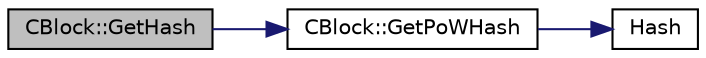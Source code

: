 digraph "CBlock::GetHash"
{
  edge [fontname="Helvetica",fontsize="10",labelfontname="Helvetica",labelfontsize="10"];
  node [fontname="Helvetica",fontsize="10",shape=record];
  rankdir="LR";
  Node48 [label="CBlock::GetHash",height=0.2,width=0.4,color="black", fillcolor="grey75", style="filled", fontcolor="black"];
  Node48 -> Node49 [color="midnightblue",fontsize="10",style="solid",fontname="Helvetica"];
  Node49 [label="CBlock::GetPoWHash",height=0.2,width=0.4,color="black", fillcolor="white", style="filled",URL="$class_c_block.html#af203beb528a62ec30b0453cf5d860044"];
  Node49 -> Node50 [color="midnightblue",fontsize="10",style="solid",fontname="Helvetica"];
  Node50 [label="Hash",height=0.2,width=0.4,color="black", fillcolor="white", style="filled",URL="$hash_8h.html#ab3f6c437460137530d86e09c2c102e99"];
}
